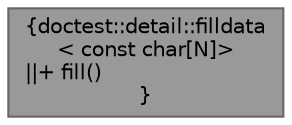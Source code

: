 digraph "doctest::detail::filldata&lt; const char[N]&gt;"
{
 // LATEX_PDF_SIZE
  bgcolor="transparent";
  edge [fontname=Helvetica,fontsize=10,labelfontname=Helvetica,labelfontsize=10];
  node [fontname=Helvetica,fontsize=10,shape=box,height=0.2,width=0.4];
  Node1 [label="{doctest::detail::filldata\l\< const char[N]\>\n||+ fill()\l}",height=0.2,width=0.4,color="gray40", fillcolor="grey60", style="filled", fontcolor="black",tooltip=" "];
}

